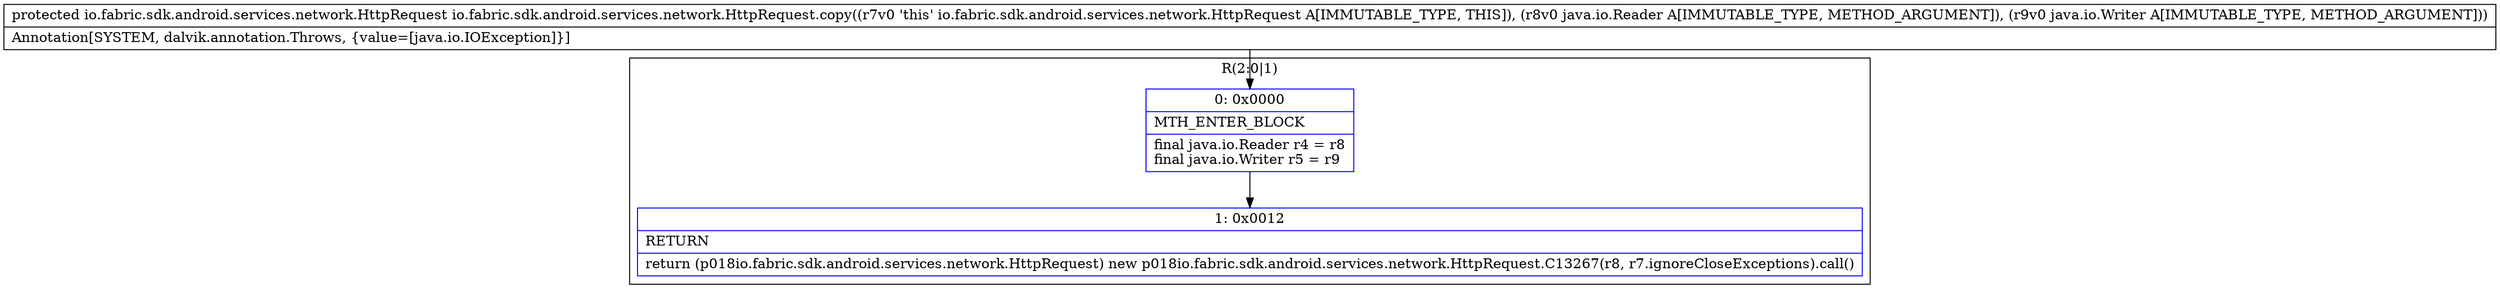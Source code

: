 digraph "CFG forio.fabric.sdk.android.services.network.HttpRequest.copy(Ljava\/io\/Reader;Ljava\/io\/Writer;)Lio\/fabric\/sdk\/android\/services\/network\/HttpRequest;" {
subgraph cluster_Region_498419535 {
label = "R(2:0|1)";
node [shape=record,color=blue];
Node_0 [shape=record,label="{0\:\ 0x0000|MTH_ENTER_BLOCK\l|final java.io.Reader r4 = r8\lfinal java.io.Writer r5 = r9\l}"];
Node_1 [shape=record,label="{1\:\ 0x0012|RETURN\l|return (p018io.fabric.sdk.android.services.network.HttpRequest) new p018io.fabric.sdk.android.services.network.HttpRequest.C13267(r8, r7.ignoreCloseExceptions).call()\l}"];
}
MethodNode[shape=record,label="{protected io.fabric.sdk.android.services.network.HttpRequest io.fabric.sdk.android.services.network.HttpRequest.copy((r7v0 'this' io.fabric.sdk.android.services.network.HttpRequest A[IMMUTABLE_TYPE, THIS]), (r8v0 java.io.Reader A[IMMUTABLE_TYPE, METHOD_ARGUMENT]), (r9v0 java.io.Writer A[IMMUTABLE_TYPE, METHOD_ARGUMENT]))  | Annotation[SYSTEM, dalvik.annotation.Throws, \{value=[java.io.IOException]\}]\l}"];
MethodNode -> Node_0;
Node_0 -> Node_1;
}

